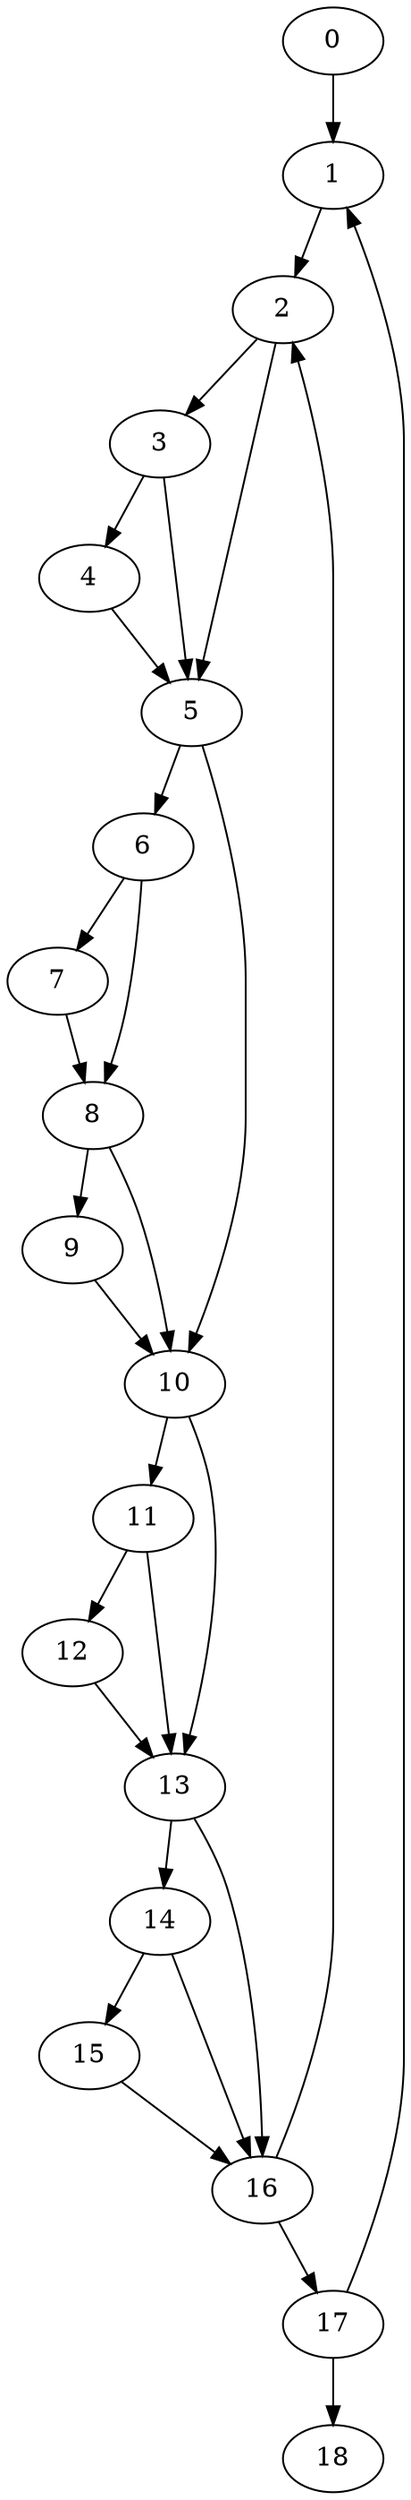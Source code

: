 digraph {
	0
	1
	2
	3
	4
	5
	6
	7
	8
	9
	10
	11
	12
	13
	14
	15
	16
	17
	18
	8 -> 9
	10 -> 11
	14 -> 15
	16 -> 2
	1 -> 2
	2 -> 3
	5 -> 10
	8 -> 10
	9 -> 10
	12 -> 13
	10 -> 13
	11 -> 13
	3 -> 4
	2 -> 5
	3 -> 5
	4 -> 5
	5 -> 6
	11 -> 12
	13 -> 16
	14 -> 16
	15 -> 16
	17 -> 18
	17 -> 1
	0 -> 1
	6 -> 7
	6 -> 8
	7 -> 8
	13 -> 14
	16 -> 17
}
